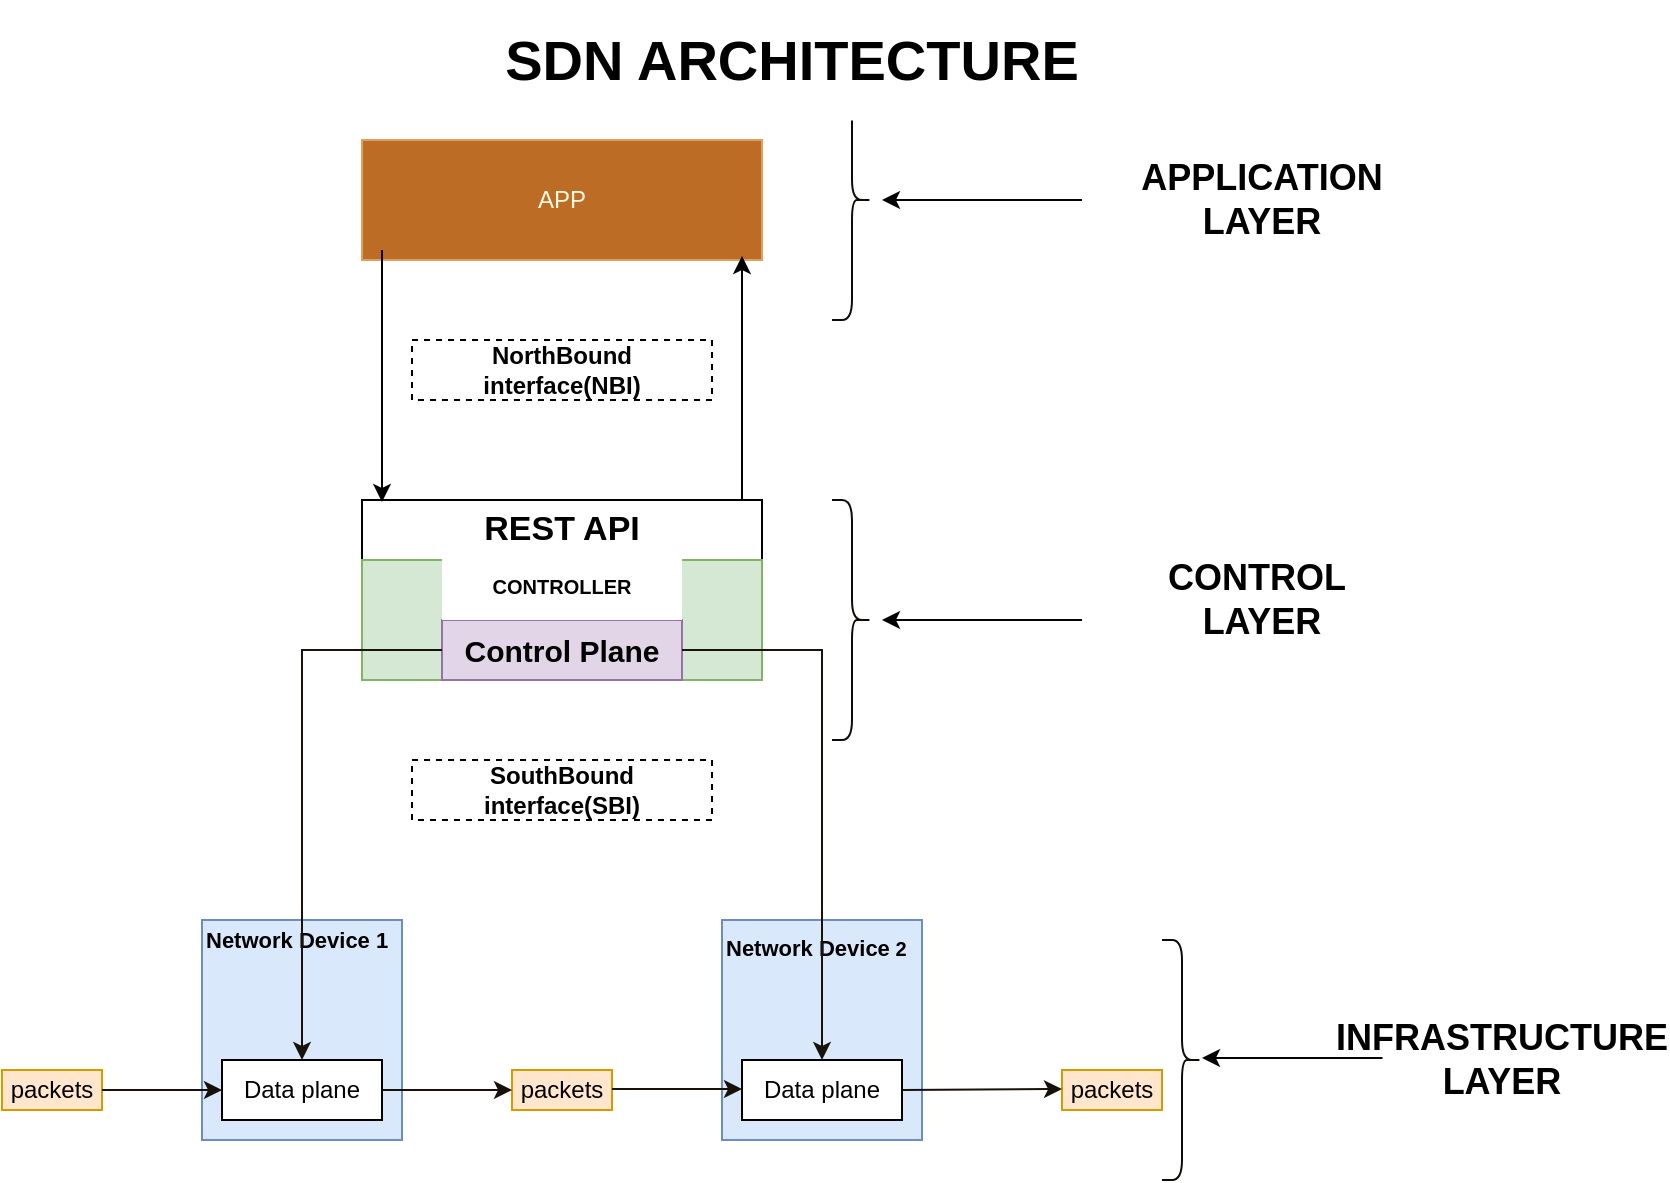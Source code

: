 <mxfile version="24.3.1" type="github">
  <diagram name="Page-1" id="PdbRhCisUzua9-cshg7s">
    <mxGraphModel dx="880" dy="468" grid="1" gridSize="10" guides="1" tooltips="1" connect="1" arrows="1" fold="1" page="1" pageScale="1" pageWidth="850" pageHeight="1100" math="0" shadow="0">
      <root>
        <mxCell id="0" />
        <mxCell id="1" parent="0" />
        <mxCell id="NkKdFHXPAw3Mef-YCh3x-1" value="APP" style="rounded=0;whiteSpace=wrap;html=1;labelBackgroundColor=none;fillColor=#BC6C25;strokeColor=#DDA15E;fontColor=#FEFAE0;" vertex="1" parent="1">
          <mxGeometry x="180" y="70" width="200" height="60" as="geometry" />
        </mxCell>
        <mxCell id="NkKdFHXPAw3Mef-YCh3x-2" value="&lt;b&gt;NorthBound interface(NBI)&lt;/b&gt;" style="rounded=0;whiteSpace=wrap;html=1;gradientColor=none;strokeColor=default;dashed=1;" vertex="1" parent="1">
          <mxGeometry x="205" y="170" width="150" height="30" as="geometry" />
        </mxCell>
        <mxCell id="NkKdFHXPAw3Mef-YCh3x-3" value="&lt;b&gt;&lt;font style=&quot;font-size: 17px;&quot;&gt;REST API&lt;/font&gt;&lt;/b&gt;" style="rounded=0;whiteSpace=wrap;html=1;" vertex="1" parent="1">
          <mxGeometry x="180" y="250" width="200" height="30" as="geometry" />
        </mxCell>
        <mxCell id="NkKdFHXPAw3Mef-YCh3x-4" value="" style="rounded=0;whiteSpace=wrap;html=1;strokeColor=#82b366;fillColor=#d5e8d4;spacing=-91;" vertex="1" parent="1">
          <mxGeometry x="180" y="280" width="200" height="60" as="geometry" />
        </mxCell>
        <mxCell id="NkKdFHXPAw3Mef-YCh3x-5" value="&lt;p style=&quot;line-height: 160%;&quot;&gt;&lt;/p&gt;&lt;h1 style=&quot;line-height: 180%; font-size: 11px;&quot;&gt;&lt;span style=&quot;background-color: initial; vertical-align: sub;&quot;&gt;&lt;font style=&quot;font-size: 11px;&quot;&gt;Network Device&lt;/font&gt;&lt;font style=&quot;font-size: 11px;&quot;&gt;&amp;nbsp;1&lt;/font&gt;&lt;/span&gt;&lt;/h1&gt;&lt;p&gt;&lt;/p&gt;" style="rounded=0;html=1;align=left;whiteSpace=wrap;spacingTop=-92;fillColor=#dae8fc;strokeColor=#6c8ebf;" vertex="1" parent="1">
          <mxGeometry x="100" y="460" width="100" height="110" as="geometry" />
        </mxCell>
        <mxCell id="NkKdFHXPAw3Mef-YCh3x-6" value="&lt;b&gt;SouthBound interface(SBI)&lt;/b&gt;" style="rounded=0;whiteSpace=wrap;html=1;gradientColor=none;strokeColor=default;dashed=1;" vertex="1" parent="1">
          <mxGeometry x="205" y="380" width="150" height="30" as="geometry" />
        </mxCell>
        <mxCell id="NkKdFHXPAw3Mef-YCh3x-7" value="Data plane" style="rounded=0;whiteSpace=wrap;html=1;" vertex="1" parent="1">
          <mxGeometry x="110" y="530" width="80" height="30" as="geometry" />
        </mxCell>
        <mxCell id="NkKdFHXPAw3Mef-YCh3x-8" value="&lt;p style=&quot;line-height: 160%;&quot;&gt;&lt;/p&gt;&lt;h1 style=&quot;line-height: 180%;&quot;&gt;&lt;b style=&quot;background-color: initial; vertical-align: sub;&quot;&gt;&lt;font style=&quot;font-size: 11px;&quot;&gt;Network Device&lt;/font&gt;&lt;font size=&quot;1&quot; style=&quot;&quot;&gt;&amp;nbsp;2&lt;/font&gt;&lt;font style=&quot;font-size: 11px;&quot;&gt;&amp;nbsp;&lt;/font&gt;&lt;/b&gt;&lt;/h1&gt;&lt;p&gt;&lt;/p&gt;" style="rounded=0;html=1;align=left;whiteSpace=wrap;spacingTop=-92;fillColor=#dae8fc;strokeColor=#6c8ebf;" vertex="1" parent="1">
          <mxGeometry x="360" y="460" width="100" height="110" as="geometry" />
        </mxCell>
        <mxCell id="NkKdFHXPAw3Mef-YCh3x-9" value="Data plane" style="rounded=0;whiteSpace=wrap;html=1;" vertex="1" parent="1">
          <mxGeometry x="370" y="530" width="80" height="30" as="geometry" />
        </mxCell>
        <mxCell id="NkKdFHXPAw3Mef-YCh3x-10" value="packets" style="rounded=0;whiteSpace=wrap;html=1;strokeColor=#d79b00;fillColor=#ffe6cc;" vertex="1" parent="1">
          <mxGeometry x="255" y="535" width="50" height="20" as="geometry" />
        </mxCell>
        <mxCell id="NkKdFHXPAw3Mef-YCh3x-11" value="packets" style="rounded=0;whiteSpace=wrap;html=1;strokeColor=#d79b00;fillColor=#ffe6cc;" vertex="1" parent="1">
          <mxGeometry x="530" y="535" width="50" height="20" as="geometry" />
        </mxCell>
        <mxCell id="NkKdFHXPAw3Mef-YCh3x-12" value="packets" style="rounded=0;whiteSpace=wrap;html=1;strokeColor=#d79b00;fillColor=#ffe6cc;" vertex="1" parent="1">
          <mxGeometry y="535" width="50" height="20" as="geometry" />
        </mxCell>
        <mxCell id="NkKdFHXPAw3Mef-YCh3x-13" value="&lt;b&gt;&lt;font style=&quot;font-size: 15px;&quot;&gt;Control Plane&lt;/font&gt;&lt;/b&gt;" style="rounded=0;whiteSpace=wrap;html=1;strokeColor=#9673a6;fillColor=#e1d5e7;" vertex="1" parent="1">
          <mxGeometry x="220" y="310" width="120" height="30" as="geometry" />
        </mxCell>
        <mxCell id="NkKdFHXPAw3Mef-YCh3x-14" value="" style="endArrow=classic;html=1;rounded=0;strokeColor=#000000;fontColor=#FEFAE0;fillColor=#647687;entryX=0.05;entryY=0.033;entryDx=0;entryDy=0;entryPerimeter=0;exitX=0.09;exitY=1;exitDx=0;exitDy=0;exitPerimeter=0;" edge="1" parent="1" target="NkKdFHXPAw3Mef-YCh3x-3">
          <mxGeometry width="50" height="50" relative="1" as="geometry">
            <mxPoint x="190" y="125" as="sourcePoint" />
            <mxPoint x="192" y="245" as="targetPoint" />
          </mxGeometry>
        </mxCell>
        <mxCell id="NkKdFHXPAw3Mef-YCh3x-15" value="" style="endArrow=classic;html=1;rounded=0;strokeColor=#000000;fontColor=#FEFAE0;fillColor=#647687;entryX=0.9;entryY=1;entryDx=0;entryDy=0;entryPerimeter=0;exitX=0.95;exitY=0;exitDx=0;exitDy=0;exitPerimeter=0;" edge="1" parent="1" source="NkKdFHXPAw3Mef-YCh3x-3">
          <mxGeometry width="50" height="50" relative="1" as="geometry">
            <mxPoint x="373" y="242" as="sourcePoint" />
            <mxPoint x="370" y="128" as="targetPoint" />
          </mxGeometry>
        </mxCell>
        <mxCell id="NkKdFHXPAw3Mef-YCh3x-16" value="" style="endArrow=classic;html=1;rounded=0;strokeColor=#19130B;fontColor=#FEFAE0;fillColor=#BC6C25;exitX=0;exitY=0.5;exitDx=0;exitDy=0;" edge="1" parent="1" source="NkKdFHXPAw3Mef-YCh3x-13" target="NkKdFHXPAw3Mef-YCh3x-7">
          <mxGeometry width="50" height="50" relative="1" as="geometry">
            <mxPoint x="90" y="370" as="sourcePoint" />
            <mxPoint x="120" y="420" as="targetPoint" />
            <Array as="points">
              <mxPoint x="150" y="325" />
            </Array>
          </mxGeometry>
        </mxCell>
        <mxCell id="NkKdFHXPAw3Mef-YCh3x-17" value="" style="endArrow=classic;html=1;rounded=0;strokeColor=#19130B;fontColor=#FEFAE0;fillColor=#BC6C25;exitX=1;exitY=0.5;exitDx=0;exitDy=0;" edge="1" parent="1" source="NkKdFHXPAw3Mef-YCh3x-13">
          <mxGeometry width="50" height="50" relative="1" as="geometry">
            <mxPoint x="480" y="310" as="sourcePoint" />
            <mxPoint x="410" y="530" as="targetPoint" />
            <Array as="points">
              <mxPoint x="410" y="325" />
            </Array>
          </mxGeometry>
        </mxCell>
        <mxCell id="NkKdFHXPAw3Mef-YCh3x-18" value="" style="endArrow=classic;html=1;rounded=0;strokeColor=#17110A;fontColor=#FEFAE0;fillColor=#BC6C25;exitX=1;exitY=0.5;exitDx=0;exitDy=0;entryX=0;entryY=0.5;entryDx=0;entryDy=0;" edge="1" parent="1" source="NkKdFHXPAw3Mef-YCh3x-12" target="NkKdFHXPAw3Mef-YCh3x-7">
          <mxGeometry width="50" height="50" relative="1" as="geometry">
            <mxPoint x="60" y="590" as="sourcePoint" />
            <mxPoint x="110" y="540" as="targetPoint" />
            <Array as="points" />
          </mxGeometry>
        </mxCell>
        <mxCell id="NkKdFHXPAw3Mef-YCh3x-19" value="" style="endArrow=classic;html=1;rounded=0;strokeColor=#17110A;fontColor=#FEFAE0;fillColor=#BC6C25;exitX=1;exitY=0.5;exitDx=0;exitDy=0;entryX=0;entryY=0.5;entryDx=0;entryDy=0;" edge="1" parent="1" source="NkKdFHXPAw3Mef-YCh3x-7" target="NkKdFHXPAw3Mef-YCh3x-10">
          <mxGeometry width="50" height="50" relative="1" as="geometry">
            <mxPoint x="200" y="550" as="sourcePoint" />
            <mxPoint x="260" y="550" as="targetPoint" />
            <Array as="points" />
          </mxGeometry>
        </mxCell>
        <mxCell id="NkKdFHXPAw3Mef-YCh3x-21" value="" style="endArrow=classic;html=1;rounded=0;strokeColor=#17110A;fontColor=#FEFAE0;fillColor=#BC6C25;exitX=1;exitY=0.5;exitDx=0;exitDy=0;entryX=0;entryY=0.5;entryDx=0;entryDy=0;" edge="1" parent="1">
          <mxGeometry width="50" height="50" relative="1" as="geometry">
            <mxPoint x="305" y="544.5" as="sourcePoint" />
            <mxPoint x="370" y="544.5" as="targetPoint" />
            <Array as="points" />
          </mxGeometry>
        </mxCell>
        <mxCell id="NkKdFHXPAw3Mef-YCh3x-22" value="" style="endArrow=classic;html=1;rounded=0;strokeColor=#17110A;fontColor=#FEFAE0;fillColor=#BC6C25;exitX=1;exitY=0.5;exitDx=0;exitDy=0;entryX=0;entryY=0.5;entryDx=0;entryDy=0;" edge="1" parent="1" source="NkKdFHXPAw3Mef-YCh3x-9">
          <mxGeometry width="50" height="50" relative="1" as="geometry">
            <mxPoint x="465" y="544.5" as="sourcePoint" />
            <mxPoint x="530" y="544.5" as="targetPoint" />
            <Array as="points" />
          </mxGeometry>
        </mxCell>
        <mxCell id="NkKdFHXPAw3Mef-YCh3x-26" value="&lt;b&gt;&lt;font style=&quot;font-size: 10px;&quot;&gt;CONTROLLER&lt;/font&gt;&lt;/b&gt;" style="rounded=0;whiteSpace=wrap;html=1;fillColor=default;strokeColor=none;dashed=1;dashPattern=12 12;" vertex="1" parent="1">
          <mxGeometry x="220" y="275" width="120" height="35" as="geometry" />
        </mxCell>
        <mxCell id="NkKdFHXPAw3Mef-YCh3x-27" value="" style="shape=curlyBracket;whiteSpace=wrap;html=1;rounded=1;flipH=1;labelPosition=right;verticalLabelPosition=middle;align=left;verticalAlign=middle;strokeColor=#0F0B07;fontColor=#FEFAE0;fillColor=#0F0903;" vertex="1" parent="1">
          <mxGeometry x="415" y="40" width="20" height="120" as="geometry" />
        </mxCell>
        <mxCell id="NkKdFHXPAw3Mef-YCh3x-30" value="" style="shape=curlyBracket;whiteSpace=wrap;html=1;rounded=1;flipH=1;labelPosition=right;verticalLabelPosition=middle;align=left;verticalAlign=middle;strokeColor=#0F0B07;fontColor=#FEFAE0;fillColor=#0F0903;" vertex="1" parent="1">
          <mxGeometry x="415" y="250" width="20" height="120" as="geometry" />
        </mxCell>
        <mxCell id="NkKdFHXPAw3Mef-YCh3x-31" value="" style="shape=curlyBracket;whiteSpace=wrap;html=1;rounded=1;flipH=1;labelPosition=right;verticalLabelPosition=middle;align=left;verticalAlign=middle;strokeColor=#0F0B07;fontColor=#FEFAE0;fillColor=#0F0903;" vertex="1" parent="1">
          <mxGeometry x="580" y="470" width="20" height="120" as="geometry" />
        </mxCell>
        <mxCell id="NkKdFHXPAw3Mef-YCh3x-32" value="" style="endArrow=classic;html=1;rounded=0;strokeColor=#050402;fontColor=#FEFAE0;fillColor=#BC6C25;" edge="1" parent="1">
          <mxGeometry width="50" height="50" relative="1" as="geometry">
            <mxPoint x="540" y="100" as="sourcePoint" />
            <mxPoint x="440" y="100" as="targetPoint" />
          </mxGeometry>
        </mxCell>
        <mxCell id="NkKdFHXPAw3Mef-YCh3x-33" value="" style="endArrow=classic;html=1;rounded=0;strokeColor=#050402;fontColor=#FEFAE0;fillColor=#BC6C25;" edge="1" parent="1">
          <mxGeometry width="50" height="50" relative="1" as="geometry">
            <mxPoint x="540" y="310" as="sourcePoint" />
            <mxPoint x="440" y="310" as="targetPoint" />
          </mxGeometry>
        </mxCell>
        <mxCell id="NkKdFHXPAw3Mef-YCh3x-34" value="" style="endArrow=classic;html=1;rounded=0;strokeColor=#050402;fontColor=#FEFAE0;fillColor=#BC6C25;" edge="1" parent="1">
          <mxGeometry width="50" height="50" relative="1" as="geometry">
            <mxPoint x="700" y="529" as="sourcePoint" />
            <mxPoint x="600" y="529" as="targetPoint" />
            <Array as="points">
              <mxPoint x="670" y="529" />
            </Array>
          </mxGeometry>
        </mxCell>
        <mxCell id="NkKdFHXPAw3Mef-YCh3x-36" value="&lt;b&gt;&lt;font style=&quot;font-size: 18px;&quot;&gt;APPLICATION LAYER&lt;/font&gt;&lt;/b&gt;" style="rounded=0;whiteSpace=wrap;html=1;strokeColor=none;strokeWidth=0;" vertex="1" parent="1">
          <mxGeometry x="570" y="70" width="120" height="60" as="geometry" />
        </mxCell>
        <mxCell id="NkKdFHXPAw3Mef-YCh3x-37" value="&lt;b&gt;&lt;font style=&quot;font-size: 18px;&quot;&gt;CONTROL&amp;nbsp; LAYER&lt;/font&gt;&lt;/b&gt;" style="rounded=0;whiteSpace=wrap;html=1;strokeColor=none;strokeWidth=0;" vertex="1" parent="1">
          <mxGeometry x="570" y="270" width="120" height="60" as="geometry" />
        </mxCell>
        <mxCell id="NkKdFHXPAw3Mef-YCh3x-38" value="&lt;b&gt;&lt;font style=&quot;font-size: 18px;&quot;&gt;INFRASTRUCTURE LAYER&lt;/font&gt;&lt;/b&gt;" style="rounded=0;whiteSpace=wrap;html=1;strokeColor=none;strokeWidth=0;" vertex="1" parent="1">
          <mxGeometry x="690" y="500" width="120" height="60" as="geometry" />
        </mxCell>
        <mxCell id="NkKdFHXPAw3Mef-YCh3x-39" value="&lt;span style=&quot;font-size: 18px;&quot;&gt;&lt;b style=&quot;font-size: 28px;&quot;&gt;SDN ARCHITECTURE&lt;/b&gt;&lt;/span&gt;" style="rounded=0;whiteSpace=wrap;html=1;strokeColor=none;strokeWidth=0;" vertex="1" parent="1">
          <mxGeometry x="190" width="410" height="60" as="geometry" />
        </mxCell>
      </root>
    </mxGraphModel>
  </diagram>
</mxfile>
